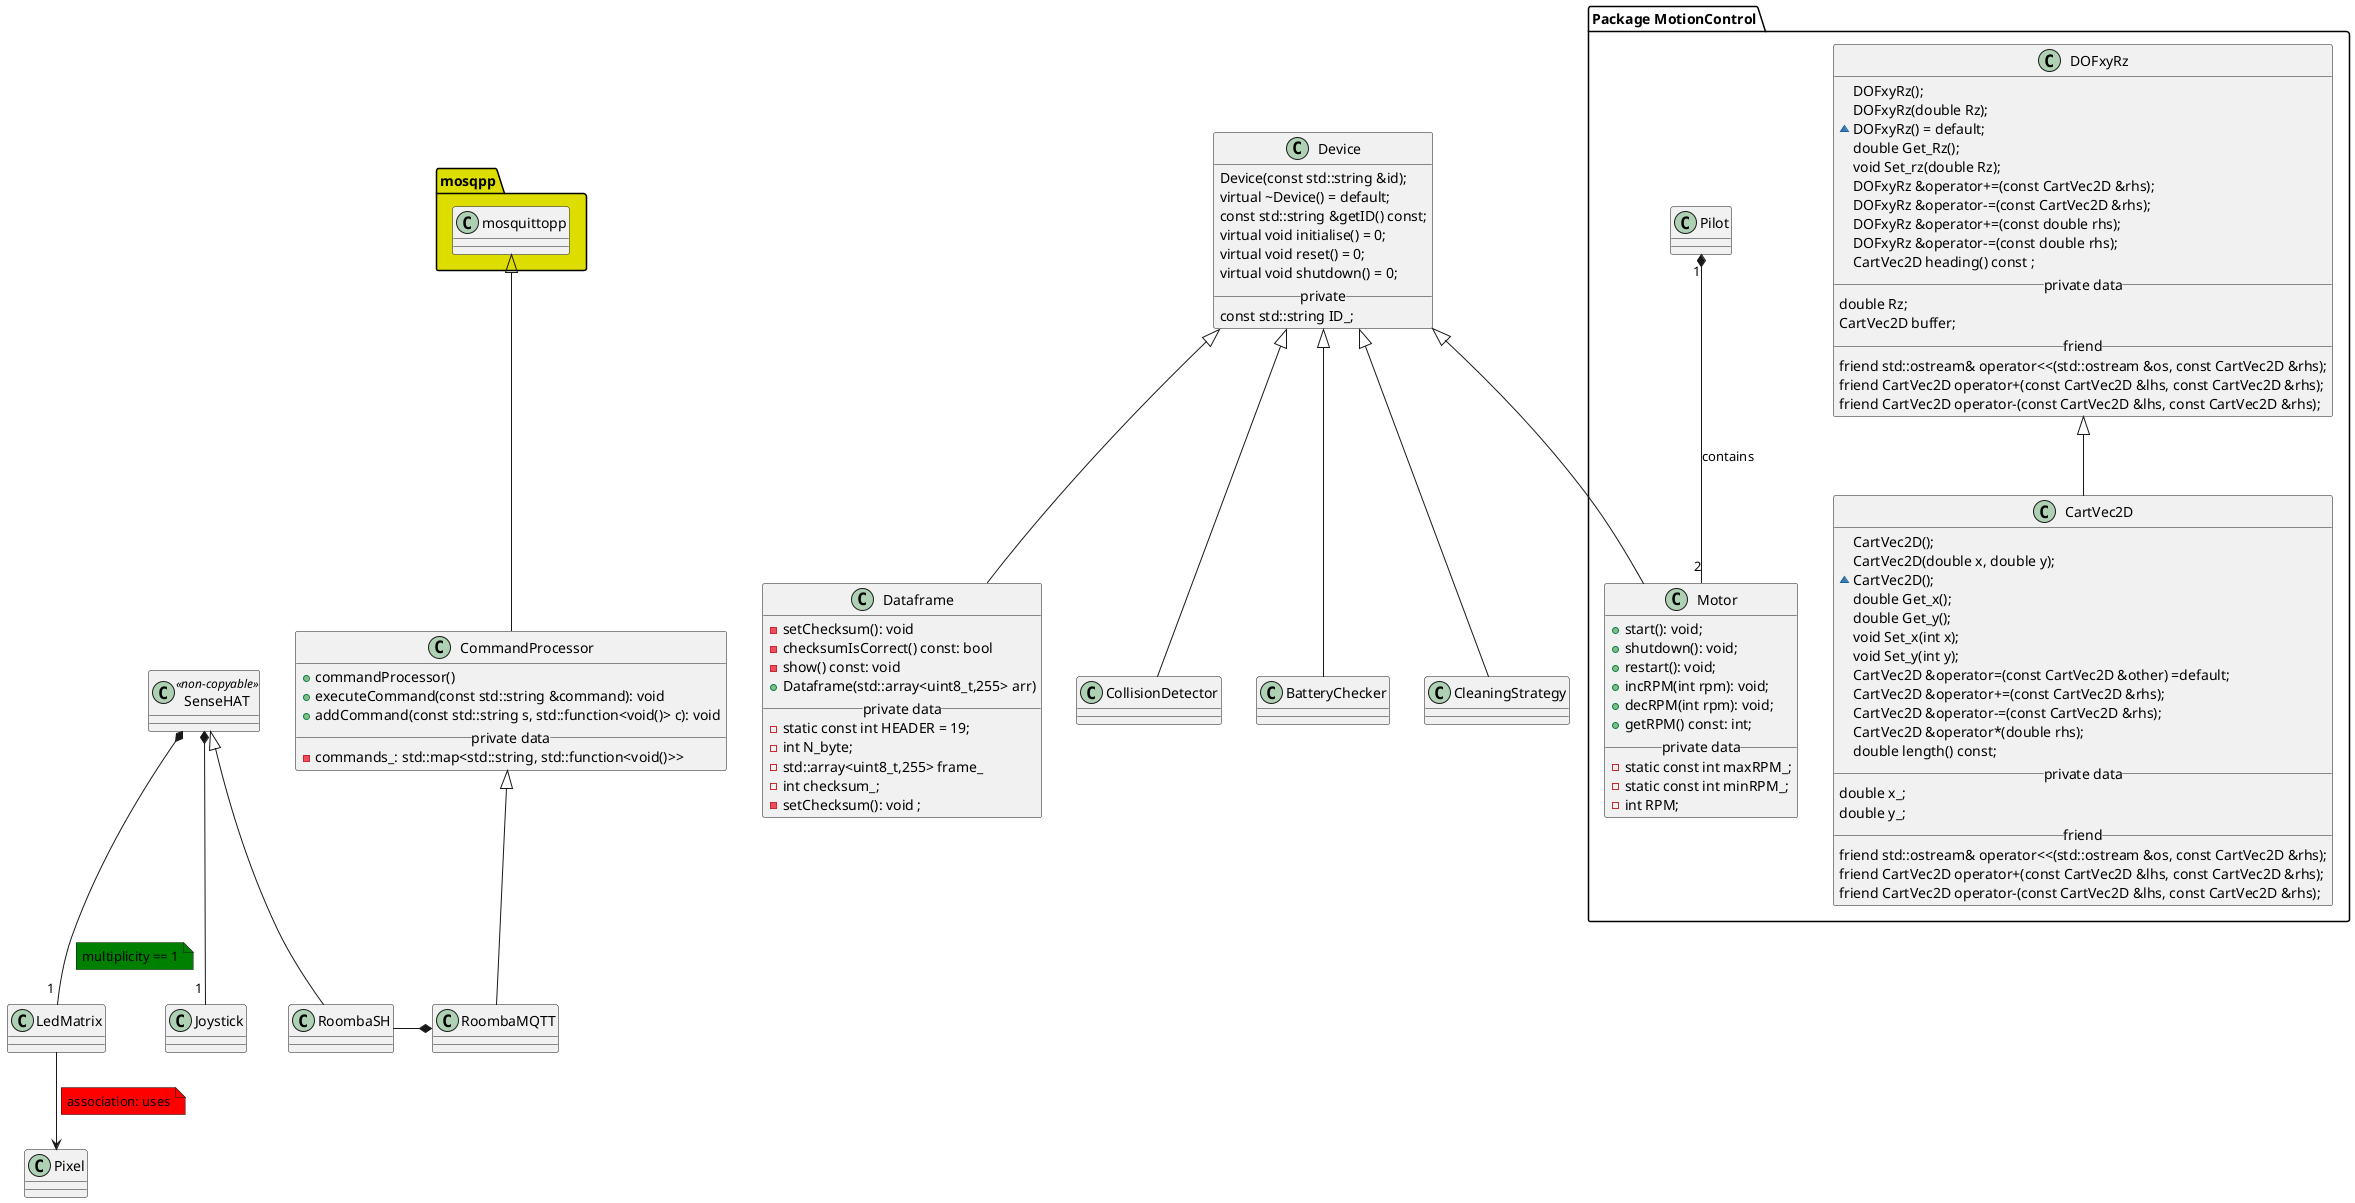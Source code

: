 @startuml
package "Package MotionControl"{
class Motor{
+start(): void;
+shutdown(): void;
+restart(): void;
+incRPM(int rpm): void;
+decRPM(int rpm): void;
+getRPM() const: int;
__private data__
-static const int maxRPM_;
-static const int minRPM_;
-int RPM;
}

class Pilot{

}
Pilot "1" *-- "2" Motor : contains
class CartVec2D{
 CartVec2D();
 CartVec2D(double x, double y);
 ~CartVec2D();
 double Get_x();
 double Get_y();
 void Set_x(int x);
 void Set_y(int y);
 CartVec2D &operator=(const CartVec2D &other) =default;
 CartVec2D &operator+=(const CartVec2D &rhs);
 CartVec2D &operator-=(const CartVec2D &rhs);
 CartVec2D &operator*(double rhs);
 double length() const;
 __private data__
 double x_;
 double y_;
 __friend__
 friend std::ostream& operator<<(std::ostream &os, const CartVec2D &rhs);
 friend CartVec2D operator+(const CartVec2D &lhs, const CartVec2D &rhs);
 friend CartVec2D operator-(const CartVec2D &lhs, const CartVec2D &rhs);
}

class DOFxyRz{
 DOFxyRz();
 DOFxyRz(double Rz);
 ~DOFxyRz() = default;
 double Get_Rz();
 void Set_rz(double Rz);
 DOFxyRz &operator+=(const CartVec2D &rhs);
 DOFxyRz &operator-=(const CartVec2D &rhs);
 DOFxyRz &operator+=(const double rhs);
 DOFxyRz &operator-=(const double rhs);
 CartVec2D heading() const ;
 __private data__
 double Rz;
 CartVec2D buffer;
 __friend__
 friend std::ostream& operator<<(std::ostream &os, const CartVec2D &rhs);
 friend CartVec2D operator+(const CartVec2D &lhs, const CartVec2D &rhs);
 friend CartVec2D operator-(const CartVec2D &lhs, const CartVec2D &rhs);
}
DOFxyRz <|-- CartVec2D
}



class Dataframe{
 -setChecksum(): void
 -checksumIsCorrect() const: bool
 -show() const: void
 +Dataframe(std::array<uint8_t,255> arr)
__private data__
-static const int HEADER = 19;
-int N_byte;
-std::array<uint8_t,255> frame_
-int checksum_;
-setChecksum(): void ;
}

class CommandProcessor {
 +commandProcessor()
 +executeCommand(const std::string &command): void
 +addCommand(const std::string s, std::function<void()> c): void
 __private data__
 -commands_: std::map<std::string, std::function<void()>>
}

class Pixel
class SenseHAT <<non-copyable>>

LedMatrix -down-> Pixel
note on link #red: association: uses

SenseHAT *-down- "1 " Joystick
SenseHAT *-down- "1 " LedMatrix
note on link #green: multiplicity == 1

package "mosqpp" #DDDD00 {
class mosquittopp 
} 

mosquittopp <|-- CommandProcessor
CommandProcessor <|-- RoombaMQTT
SenseHAT <|-- RoombaSH

RoombaMQTT *-left- RoombaSH

class Device{
Device(const std::string &id);
virtual ~Device() = default;
const std::string &getID() const;
virtual void initialise() = 0;
virtual void reset() = 0;
virtual void shutdown() = 0;
__private__
const std::string ID_;
}

class CollisionDetector
class BatteryChecker
class CleaningStrategy

Device <|-- Motor
Device <|-- Dataframe
Device <|-- CollisionDetector
Device <|-- BatteryChecker
Device <|-- CleaningStrategy






